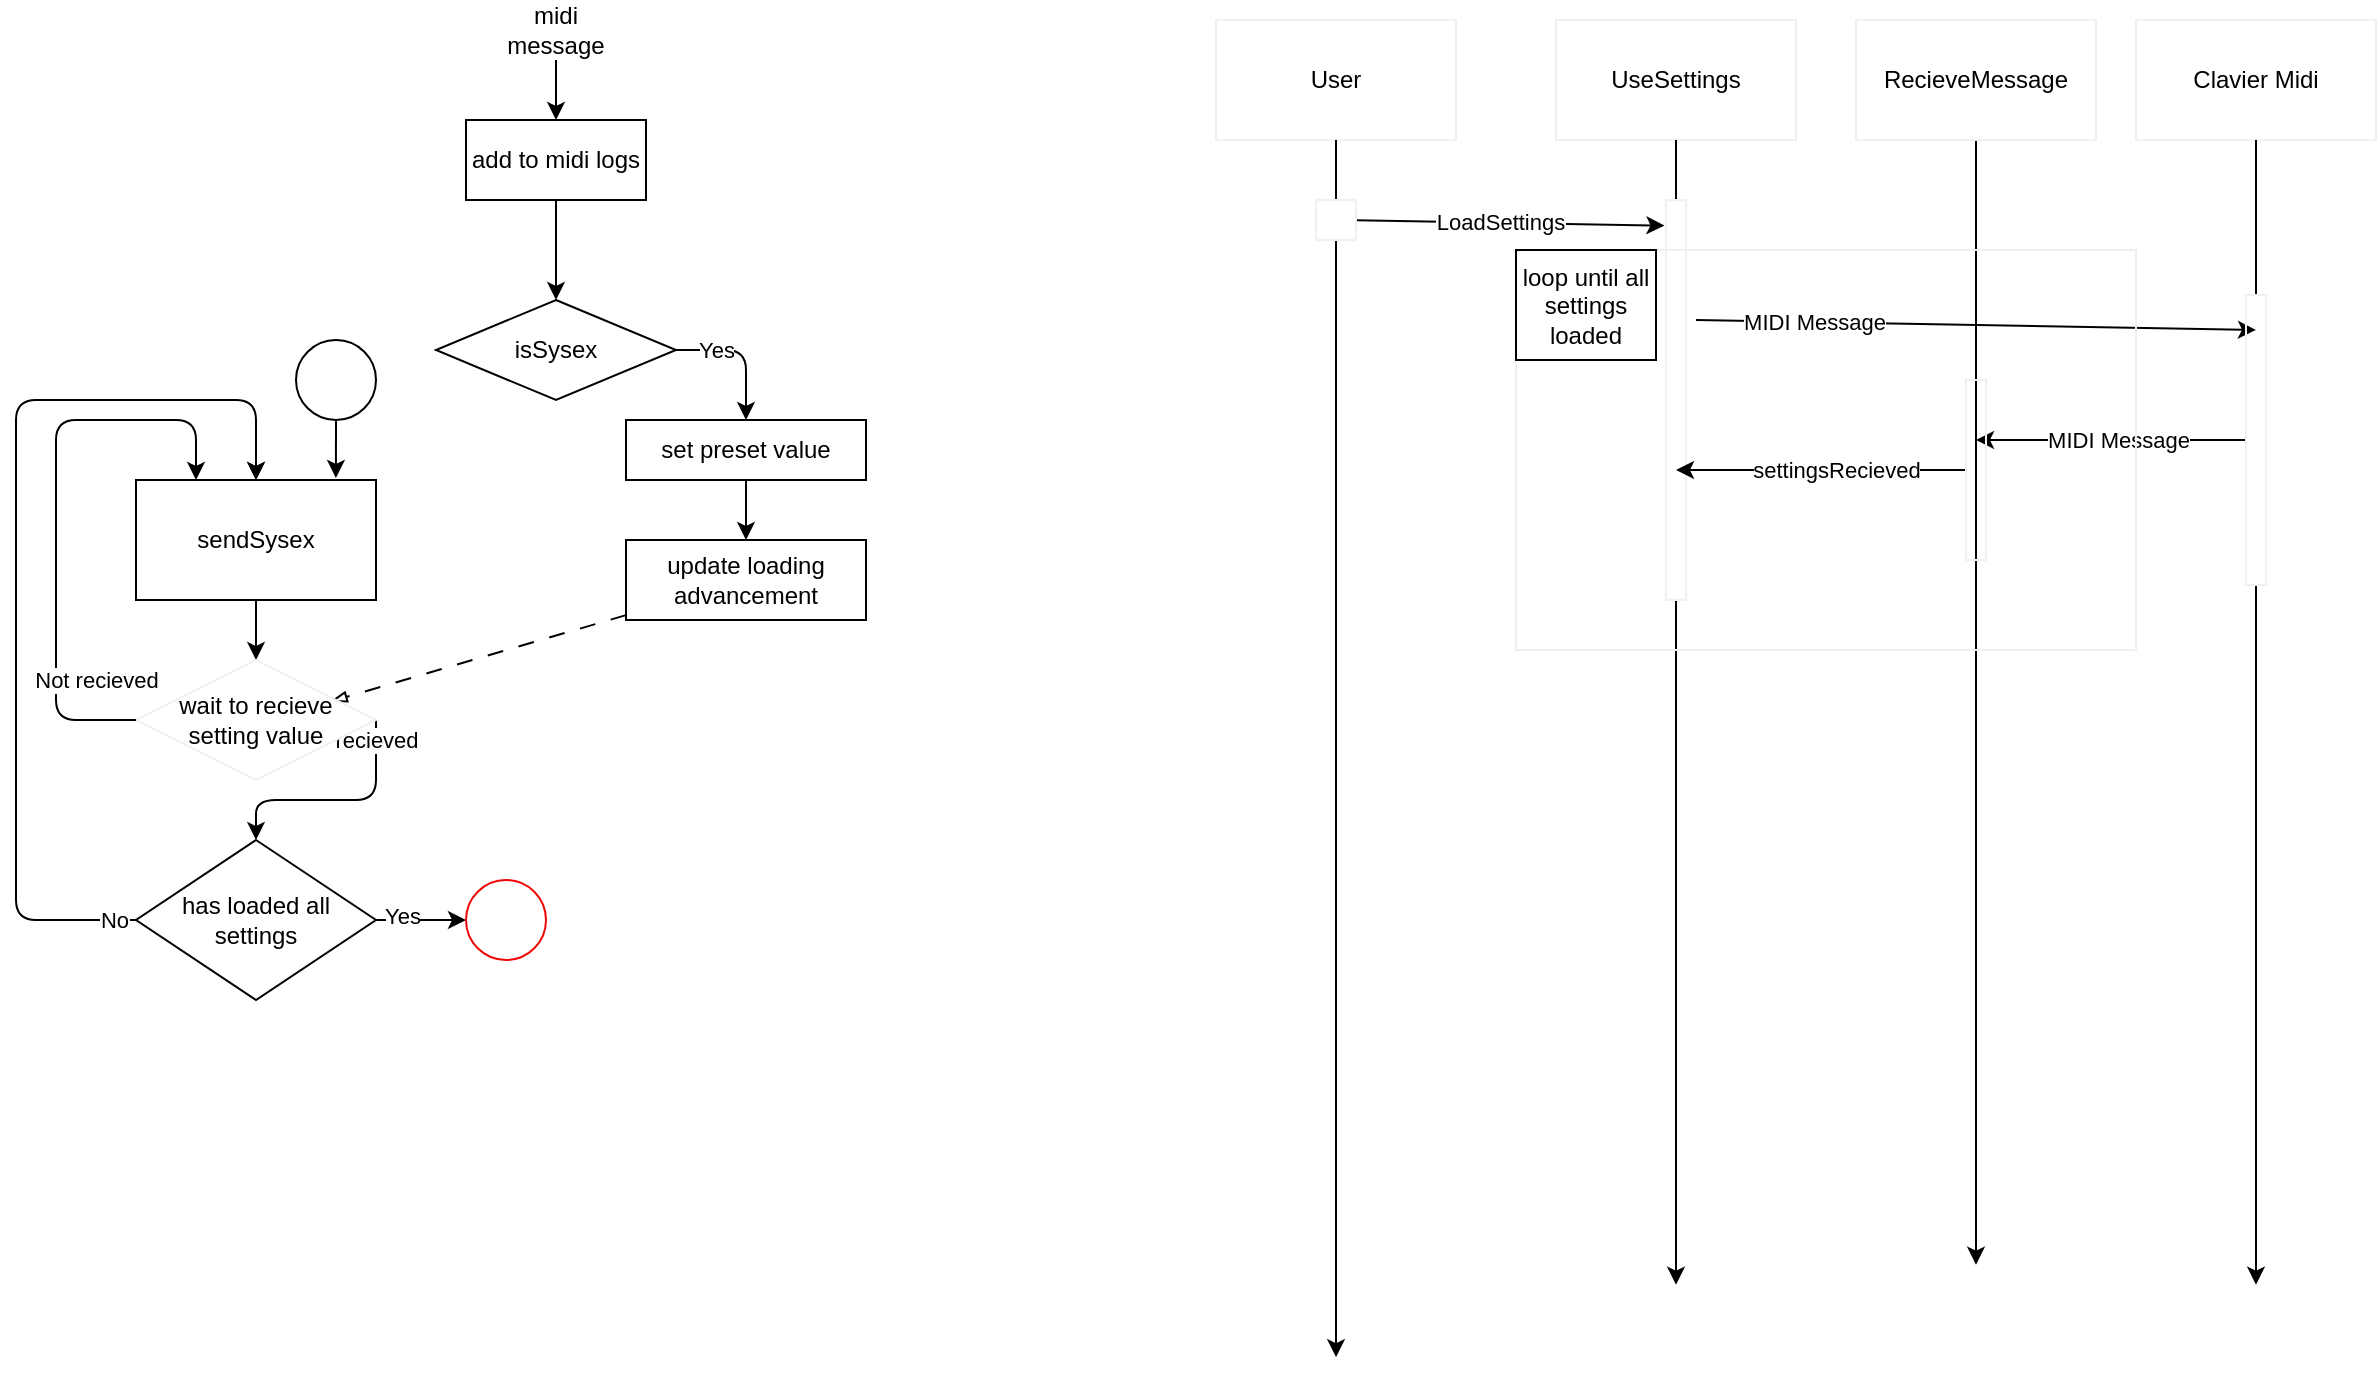 <mxfile>
    <diagram id="dBR9Ve6dmE6tgGayQaAm" name="Page-1">
        <mxGraphModel dx="1723" dy="729" grid="1" gridSize="10" guides="1" tooltips="1" connect="1" arrows="1" fold="1" page="1" pageScale="1" pageWidth="850" pageHeight="1100" math="0" shadow="0">
            <root>
                <mxCell id="0"/>
                <mxCell id="1" parent="0"/>
                <mxCell id="10" style="edgeStyle=none;html=1;" edge="1" parent="1" source="3" target="9">
                    <mxGeometry relative="1" as="geometry"/>
                </mxCell>
                <mxCell id="3" value="add to midi logs" style="whiteSpace=wrap;html=1;" vertex="1" parent="1">
                    <mxGeometry x="235" y="200" width="90" height="40" as="geometry"/>
                </mxCell>
                <mxCell id="5" style="edgeStyle=none;html=1;" edge="1" parent="1" source="4">
                    <mxGeometry relative="1" as="geometry">
                        <mxPoint x="280" y="200" as="targetPoint"/>
                    </mxGeometry>
                </mxCell>
                <mxCell id="4" value="midi message" style="text;strokeColor=none;align=center;fillColor=none;html=1;verticalAlign=middle;whiteSpace=wrap;rounded=0;" vertex="1" parent="1">
                    <mxGeometry x="245" y="140" width="70" height="30" as="geometry"/>
                </mxCell>
                <mxCell id="11" style="edgeStyle=none;html=1;entryX=0.5;entryY=0;entryDx=0;entryDy=0;" edge="1" parent="1" source="9" target="12">
                    <mxGeometry relative="1" as="geometry">
                        <mxPoint x="160" y="410" as="targetPoint"/>
                        <Array as="points">
                            <mxPoint x="375" y="315"/>
                        </Array>
                    </mxGeometry>
                </mxCell>
                <mxCell id="33" value="Yes" style="edgeLabel;html=1;align=center;verticalAlign=middle;resizable=0;points=[];" vertex="1" connectable="0" parent="11">
                    <mxGeometry x="-0.8" relative="1" as="geometry">
                        <mxPoint x="13" as="offset"/>
                    </mxGeometry>
                </mxCell>
                <mxCell id="9" value="isSysex" style="rhombus;whiteSpace=wrap;html=1;" vertex="1" parent="1">
                    <mxGeometry x="220" y="290" width="120" height="50" as="geometry"/>
                </mxCell>
                <mxCell id="14" style="edgeStyle=none;html=1;" edge="1" parent="1" source="12" target="13">
                    <mxGeometry relative="1" as="geometry"/>
                </mxCell>
                <mxCell id="12" value="set preset value" style="whiteSpace=wrap;html=1;" vertex="1" parent="1">
                    <mxGeometry x="315" y="350" width="120" height="30" as="geometry"/>
                </mxCell>
                <mxCell id="18" style="edgeStyle=none;html=1;entryX=0.811;entryY=0.346;entryDx=0;entryDy=0;dashed=1;dashPattern=8 8;endArrow=blockThin;endFill=0;entryPerimeter=0;" edge="1" parent="1" source="13" target="37">
                    <mxGeometry relative="1" as="geometry">
                        <mxPoint x="190" y="500" as="targetPoint"/>
                    </mxGeometry>
                </mxCell>
                <mxCell id="13" value="update loading advancement" style="whiteSpace=wrap;html=1;" vertex="1" parent="1">
                    <mxGeometry x="315" y="410" width="120" height="40" as="geometry"/>
                </mxCell>
                <mxCell id="23" style="edgeStyle=none;html=1;entryX=0.5;entryY=0;entryDx=0;entryDy=0;" edge="1" parent="1" target="16">
                    <mxGeometry relative="1" as="geometry">
                        <mxPoint x="130" y="350" as="sourcePoint"/>
                    </mxGeometry>
                </mxCell>
                <mxCell id="24" style="edgeStyle=none;html=1;entryX=0.5;entryY=0;entryDx=0;entryDy=0;" edge="1" parent="1" source="16">
                    <mxGeometry relative="1" as="geometry">
                        <mxPoint x="130.0" y="470" as="targetPoint"/>
                    </mxGeometry>
                </mxCell>
                <mxCell id="16" value="sendSysex" style="whiteSpace=wrap;html=1;" vertex="1" parent="1">
                    <mxGeometry x="70" y="380" width="120" height="60" as="geometry"/>
                </mxCell>
                <mxCell id="21" style="edgeStyle=none;html=1;" edge="1" parent="1" source="20" target="16">
                    <mxGeometry relative="1" as="geometry">
                        <mxPoint x="130" y="290" as="targetPoint"/>
                        <Array as="points">
                            <mxPoint x="10" y="600"/>
                            <mxPoint x="10" y="340"/>
                            <mxPoint x="130" y="340"/>
                        </Array>
                    </mxGeometry>
                </mxCell>
                <mxCell id="30" value="No" style="edgeLabel;html=1;align=center;verticalAlign=middle;resizable=0;points=[];" vertex="1" connectable="0" parent="21">
                    <mxGeometry x="-0.869" y="3" relative="1" as="geometry">
                        <mxPoint x="20" y="-3" as="offset"/>
                    </mxGeometry>
                </mxCell>
                <mxCell id="27" value="" style="edgeStyle=none;html=1;" edge="1" parent="1" source="20" target="26">
                    <mxGeometry relative="1" as="geometry"/>
                </mxCell>
                <mxCell id="31" value="Yes" style="edgeLabel;html=1;align=center;verticalAlign=middle;resizable=0;points=[];" vertex="1" connectable="0" parent="27">
                    <mxGeometry x="-0.416" y="2" relative="1" as="geometry">
                        <mxPoint as="offset"/>
                    </mxGeometry>
                </mxCell>
                <mxCell id="20" value="has loaded all settings" style="rhombus;whiteSpace=wrap;html=1;" vertex="1" parent="1">
                    <mxGeometry x="70" y="560" width="120" height="80" as="geometry"/>
                </mxCell>
                <mxCell id="25" style="edgeStyle=none;html=1;exitX=1;exitY=0.5;exitDx=0;exitDy=0;" edge="1" parent="1" source="37" target="20">
                    <mxGeometry relative="1" as="geometry">
                        <mxPoint x="130.0" y="530" as="sourcePoint"/>
                        <Array as="points">
                            <mxPoint x="190" y="540"/>
                            <mxPoint x="130" y="540"/>
                        </Array>
                    </mxGeometry>
                </mxCell>
                <mxCell id="39" value="recieved" style="edgeLabel;html=1;align=center;verticalAlign=middle;resizable=0;points=[];" vertex="1" connectable="0" parent="25">
                    <mxGeometry x="-0.839" relative="1" as="geometry">
                        <mxPoint as="offset"/>
                    </mxGeometry>
                </mxCell>
                <mxCell id="26" value="" style="ellipse;whiteSpace=wrap;html=1;fillStyle=solid;gradientDirection=north;strokeColor=#F00707;" vertex="1" parent="1">
                    <mxGeometry x="235" y="580" width="40" height="40" as="geometry"/>
                </mxCell>
                <mxCell id="29" style="edgeStyle=none;html=1;entryX=0.833;entryY=-0.017;entryDx=0;entryDy=0;entryPerimeter=0;" edge="1" parent="1" source="28" target="16">
                    <mxGeometry relative="1" as="geometry">
                        <mxPoint x="168.04" y="290.6" as="targetPoint"/>
                    </mxGeometry>
                </mxCell>
                <mxCell id="28" value="" style="ellipse;whiteSpace=wrap;html=1;fillStyle=solid;" vertex="1" parent="1">
                    <mxGeometry x="150" y="310" width="40" height="40" as="geometry"/>
                </mxCell>
                <mxCell id="37" value="wait to recieve &lt;br&gt;setting value" style="rhombus;whiteSpace=wrap;html=1;fillStyle=solid;strokeColor=#F0F0F0;fillColor=default;gradientColor=none;gradientDirection=north;" vertex="1" parent="1">
                    <mxGeometry x="70" y="470" width="120" height="60" as="geometry"/>
                </mxCell>
                <mxCell id="40" style="edgeStyle=none;html=1;entryX=0.25;entryY=0;entryDx=0;entryDy=0;endArrow=classic;endFill=1;" edge="1" parent="1" source="37" target="16">
                    <mxGeometry relative="1" as="geometry">
                        <Array as="points">
                            <mxPoint x="30" y="500"/>
                            <mxPoint x="30" y="350"/>
                            <mxPoint x="100" y="350"/>
                        </Array>
                    </mxGeometry>
                </mxCell>
                <mxCell id="41" value="Not recieved" style="edgeLabel;html=1;align=center;verticalAlign=middle;resizable=0;points=[];" vertex="1" connectable="0" parent="40">
                    <mxGeometry x="-0.902" y="-1" relative="1" as="geometry">
                        <mxPoint x="-6" y="-19" as="offset"/>
                    </mxGeometry>
                </mxCell>
                <mxCell id="44" style="edgeStyle=none;html=1;endArrow=classic;endFill=1;" edge="1" parent="1" source="42">
                    <mxGeometry relative="1" as="geometry">
                        <mxPoint x="990" y="772.353" as="targetPoint"/>
                    </mxGeometry>
                </mxCell>
                <mxCell id="42" value="RecieveMessage" style="whiteSpace=wrap;html=1;fillStyle=solid;strokeColor=#F0F0F0;fillColor=default;gradientColor=none;gradientDirection=north;" vertex="1" parent="1">
                    <mxGeometry x="930" y="150" width="120" height="60" as="geometry"/>
                </mxCell>
                <mxCell id="45" style="edgeStyle=none;html=1;endArrow=classic;endFill=1;startArrow=none;" edge="1" parent="1" source="48">
                    <mxGeometry relative="1" as="geometry">
                        <mxPoint x="840" y="782.353" as="targetPoint"/>
                    </mxGeometry>
                </mxCell>
                <mxCell id="43" value="UseSettings" style="whiteSpace=wrap;html=1;fillStyle=solid;strokeColor=#F0F0F0;fillColor=default;gradientColor=none;gradientDirection=north;" vertex="1" parent="1">
                    <mxGeometry x="780" y="150" width="120" height="60" as="geometry"/>
                </mxCell>
                <mxCell id="46" style="edgeStyle=none;html=1;endArrow=classic;endFill=1;startArrow=none;" edge="1" parent="1" source="60">
                    <mxGeometry relative="1" as="geometry">
                        <mxPoint x="1130" y="782.353" as="targetPoint"/>
                    </mxGeometry>
                </mxCell>
                <mxCell id="47" value="Clavier Midi" style="whiteSpace=wrap;html=1;fillStyle=solid;strokeColor=#F0F0F0;fillColor=default;gradientColor=none;gradientDirection=north;" vertex="1" parent="1">
                    <mxGeometry x="1070" y="150" width="120" height="60" as="geometry"/>
                </mxCell>
                <mxCell id="49" value="" style="edgeStyle=none;html=1;endArrow=none;endFill=1;" edge="1" parent="1" source="43" target="48">
                    <mxGeometry relative="1" as="geometry">
                        <mxPoint x="840" y="782.353" as="targetPoint"/>
                        <mxPoint x="840" y="210" as="sourcePoint"/>
                    </mxGeometry>
                </mxCell>
                <mxCell id="57" style="edgeStyle=none;html=1;endArrow=classic;endFill=1;" edge="1" parent="1">
                    <mxGeometry relative="1" as="geometry">
                        <mxPoint x="1130" y="305" as="targetPoint"/>
                        <mxPoint x="850" y="300" as="sourcePoint"/>
                    </mxGeometry>
                </mxCell>
                <mxCell id="58" value="MIDI Message" style="edgeLabel;html=1;align=center;verticalAlign=middle;resizable=0;points=[];" vertex="1" connectable="0" parent="57">
                    <mxGeometry x="-0.577" relative="1" as="geometry">
                        <mxPoint as="offset"/>
                    </mxGeometry>
                </mxCell>
                <mxCell id="48" value="" style="whiteSpace=wrap;html=1;fillStyle=solid;strokeColor=#F0F0F0;fillColor=default;gradientColor=none;gradientDirection=north;" vertex="1" parent="1">
                    <mxGeometry x="835" y="240" width="10" height="200" as="geometry"/>
                </mxCell>
                <mxCell id="51" style="edgeStyle=none;html=1;endArrow=classic;endFill=1;startArrow=none;" edge="1" parent="1" source="52">
                    <mxGeometry relative="1" as="geometry">
                        <mxPoint x="670" y="818.571" as="targetPoint"/>
                    </mxGeometry>
                </mxCell>
                <mxCell id="50" value="User" style="whiteSpace=wrap;html=1;fillStyle=solid;strokeColor=#F0F0F0;fillColor=default;gradientColor=none;gradientDirection=north;" vertex="1" parent="1">
                    <mxGeometry x="610" y="150" width="120" height="60" as="geometry"/>
                </mxCell>
                <mxCell id="53" value="" style="edgeStyle=none;html=1;endArrow=none;endFill=1;" edge="1" parent="1" source="50" target="52">
                    <mxGeometry relative="1" as="geometry">
                        <mxPoint x="670" y="818.571" as="targetPoint"/>
                        <mxPoint x="670" y="210" as="sourcePoint"/>
                    </mxGeometry>
                </mxCell>
                <mxCell id="54" style="edgeStyle=none;html=1;entryX=-0.079;entryY=0.064;entryDx=0;entryDy=0;entryPerimeter=0;endArrow=classic;endFill=1;" edge="1" parent="1" source="52" target="48">
                    <mxGeometry relative="1" as="geometry"/>
                </mxCell>
                <mxCell id="55" value="LoadSettings" style="edgeLabel;html=1;align=center;verticalAlign=middle;resizable=0;points=[];" vertex="1" connectable="0" parent="54">
                    <mxGeometry x="-0.371" y="-2" relative="1" as="geometry">
                        <mxPoint x="23" y="-2" as="offset"/>
                    </mxGeometry>
                </mxCell>
                <mxCell id="52" value="" style="whiteSpace=wrap;html=1;fillStyle=solid;strokeColor=#F0F0F0;fillColor=default;gradientColor=none;gradientDirection=north;" vertex="1" parent="1">
                    <mxGeometry x="660" y="240" width="20" height="20" as="geometry"/>
                </mxCell>
                <mxCell id="62" value="" style="edgeStyle=none;html=1;endArrow=none;endFill=1;" edge="1" parent="1" source="47" target="60">
                    <mxGeometry relative="1" as="geometry">
                        <mxPoint x="1130" y="782.353" as="targetPoint"/>
                        <mxPoint x="1130" y="210" as="sourcePoint"/>
                    </mxGeometry>
                </mxCell>
                <mxCell id="63" style="edgeStyle=none;html=1;endArrow=classic;endFill=1;" edge="1" parent="1" source="60">
                    <mxGeometry relative="1" as="geometry">
                        <mxPoint x="990" y="360" as="targetPoint"/>
                    </mxGeometry>
                </mxCell>
                <mxCell id="64" value="MIDI Message" style="edgeLabel;html=1;align=center;verticalAlign=middle;resizable=0;points=[];" vertex="1" connectable="0" parent="63">
                    <mxGeometry x="0.58" y="-2" relative="1" as="geometry">
                        <mxPoint x="42" y="2" as="offset"/>
                    </mxGeometry>
                </mxCell>
                <mxCell id="60" value="" style="whiteSpace=wrap;html=1;fillStyle=solid;strokeColor=#F0F0F0;fillColor=none;gradientColor=none;gradientDirection=north;" vertex="1" parent="1">
                    <mxGeometry x="1125" y="287.5" width="10" height="145" as="geometry"/>
                </mxCell>
                <mxCell id="66" style="edgeStyle=none;html=1;endArrow=classic;endFill=1;" edge="1" parent="1" source="65">
                    <mxGeometry relative="1" as="geometry">
                        <mxPoint x="840" y="375" as="targetPoint"/>
                    </mxGeometry>
                </mxCell>
                <mxCell id="67" value="settingsRecieved" style="edgeLabel;html=1;align=center;verticalAlign=middle;resizable=0;points=[];" vertex="1" connectable="0" parent="66">
                    <mxGeometry x="-0.322" relative="1" as="geometry">
                        <mxPoint x="-16" as="offset"/>
                    </mxGeometry>
                </mxCell>
                <mxCell id="65" value="" style="whiteSpace=wrap;html=1;fillStyle=solid;strokeColor=#F0F0F0;fillColor=none;gradientColor=none;gradientDirection=north;" vertex="1" parent="1">
                    <mxGeometry x="985" y="330" width="10" height="90" as="geometry"/>
                </mxCell>
                <mxCell id="56" value="" style="whiteSpace=wrap;html=1;fillStyle=solid;strokeColor=#F0F0F0;fillColor=none;gradientColor=none;gradientDirection=north;" vertex="1" parent="1">
                    <mxGeometry x="760" y="265" width="310" height="200" as="geometry"/>
                </mxCell>
                <mxCell id="68" value="loop until all settings loaded" style="whiteSpace=wrap;html=1;fillStyle=solid;strokeColor=default;fillColor=default;gradientColor=none;gradientDirection=north;" vertex="1" parent="1">
                    <mxGeometry x="760" y="265" width="70" height="55" as="geometry"/>
                </mxCell>
            </root>
        </mxGraphModel>
    </diagram>
</mxfile>